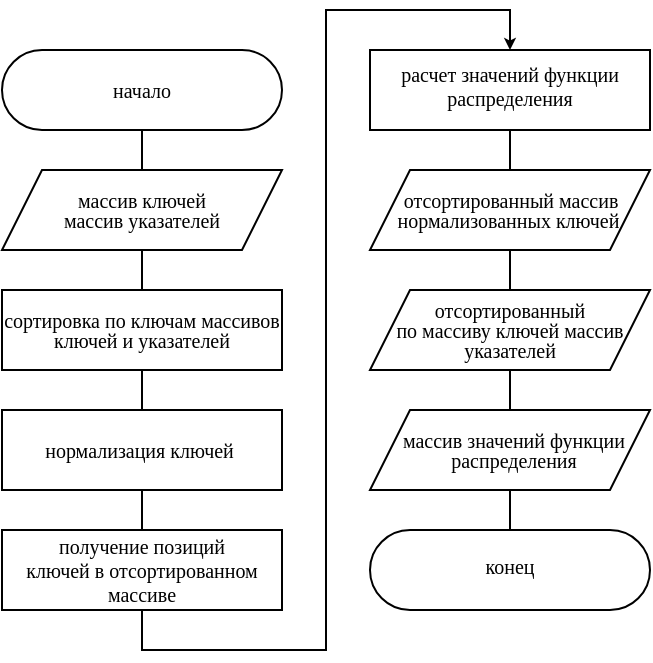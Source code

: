 <mxfile version="21.3.2" type="device" pages="2">
  <diagram name="preproccess" id="jwiidm4DIPSTOce-7mO-">
    <mxGraphModel dx="425" dy="239" grid="1" gridSize="10" guides="1" tooltips="1" connect="1" arrows="1" fold="1" page="1" pageScale="1" pageWidth="827" pageHeight="1169" math="0" shadow="0">
      <root>
        <mxCell id="0" />
        <mxCell id="1" parent="0" />
        <mxCell id="ZppCSVZ0YjBuH1W84O3f-7" style="edgeStyle=orthogonalEdgeStyle;shape=connector;rounded=0;orthogonalLoop=1;jettySize=auto;html=1;exitX=0.5;exitY=1;exitDx=0;exitDy=0;entryX=0.5;entryY=0;entryDx=0;entryDy=0;labelBackgroundColor=default;strokeColor=default;fontFamily=Helvetica;fontSize=11;fontColor=default;endArrow=none;endSize=3;endFill=0;" edge="1" parent="1" source="sfo-9FRve0nYETZtBnpz-1" target="ZppCSVZ0YjBuH1W84O3f-6">
          <mxGeometry relative="1" as="geometry" />
        </mxCell>
        <mxCell id="sfo-9FRve0nYETZtBnpz-1" value="&lt;p style=&quot;line-height: 1; font-size: 10px;&quot;&gt;начало&lt;/p&gt;" style="shape=stencil(vZXxboMgEMafhj9dUNwDLG57j9NelRTBIKv27YegWdHq1s3OmJD7Dn/3nZyRsKytoEGSUAk1EvZKkiTHkku7WrHySkp92PkwnmJoGyyMF8+gOeQCfaY1Wp2w4wczIrisUHMzZNkboS92z3CzrFBSWghXsg0yV3kLAy7ts7T3sLH8JYgay6/RoB5NepUk7z/HPj0/Bhw/yG+Indzv7nc/cOg4ftTB7QaOf49lmVXWhptlORSnUqsPebhp5siFKJRQ2oZ+dbVIwuh4bTfTwPDhLRJTulZn/OpydizpJntCgC5WCWOkZ1l9CWMBusTIgqKjgDJ4m22H2CzlPoKet5FWBoaXGlTbtiu4vOo4vm34jo7nhPQPPdN/6fmuU3bTuxgip65Mrp1ZpfGbkfa/hY2qqxtc6UUFp/o/mBM+AQ==);whiteSpace=wrap;html=1;aspect=fixed;fontFamily=Times New Roman;fontSize=10;spacingBottom=0;" parent="1" vertex="1">
          <mxGeometry x="230" y="40" width="140" height="40" as="geometry" />
        </mxCell>
        <mxCell id="sfo-9FRve0nYETZtBnpz-2" value="&lt;p style=&quot;line-height: 1; font-size: 10px;&quot;&gt;нормализация ключей&amp;nbsp;&lt;/p&gt;" style="shape=stencil(tVTRboMwDPyavFYh2T5gYtt/pKlXotIkcrJ1/fuaGKQiBq0mQEjgu3B3Bhyh69SYCEJJb84g9LtQKmKwkBLdEdww9iK5vHBZDbVJEWxm8MegM/sWmEkZwwku7pB7CecbQJc7Vn8I+UZrulPXNnhPIi74NGLueBIzztOz8pfFevvrqIqkf4YM2IdkVKjP52V3r9sIVxvlHcsO6VfPu57wOHG11YdbTbj6v6yuCZn7uXW9N/Z0xPDtD3+G+XJta0MbkEq+Fi+htOyP5Wai6QZvQgw0dmO7PE4PRn/OmPCJd0FnGqZWA8KDN8G7yYLr7IJiPXEoKG99BbgB);whiteSpace=wrap;html=1;aspect=fixed;fontFamily=Times New Roman;fontSize=10;spacingBottom=0;" parent="1" vertex="1">
          <mxGeometry x="230" y="220" width="140" height="40" as="geometry" />
        </mxCell>
        <mxCell id="sfo-9FRve0nYETZtBnpz-5" value="получение позиций ключей в отсортированном массиве" style="shape=stencil(tVTRboMwDPyavFYh2T5gYtt/pKlXotIkcrJ1/fuaGKQiBq0mQEjgu3B3Bhyh69SYCEJJb84g9LtQKmKwkBLdEdww9iK5vHBZDbVJEWxm8MegM/sWmEkZwwku7pB7CecbQJc7Vn8I+UZrulPXNnhPIi74NGLueBIzztOz8pfFevvrqIqkf4YM2IdkVKjP52V3r9sIVxvlHcsO6VfPu57wOHG11YdbTbj6v6yuCZn7uXW9N/Z0xPDtD3+G+XJta0MbkEq+Fi+htOyP5Wai6QZvQgw0dmO7PE4PRn/OmPCJd0FnGqZWA8KDN8G7yYLr7IJiPXEoKG99BbgB);whiteSpace=wrap;html=1;aspect=fixed;fontFamily=Times New Roman;fontSize=10;spacingBottom=0;rounded=0;shadow=0;sketch=0;spacingLeft=11;spacingRight=11;" parent="1" vertex="1">
          <mxGeometry x="230" y="280" width="140" height="40" as="geometry" />
        </mxCell>
        <mxCell id="sfo-9FRve0nYETZtBnpz-10" style="edgeStyle=orthogonalEdgeStyle;shape=connector;rounded=0;orthogonalLoop=1;jettySize=auto;html=1;exitX=0.5;exitY=1;exitDx=0;exitDy=0;entryX=0.5;entryY=0;entryDx=0;entryDy=0;labelBackgroundColor=default;strokeColor=default;fontFamily=Helvetica;fontSize=11;fontColor=default;endArrow=none;endSize=3;endFill=0;" parent="1" source="sfo-9FRve0nYETZtBnpz-2" target="sfo-9FRve0nYETZtBnpz-5" edge="1">
          <mxGeometry relative="1" as="geometry" />
        </mxCell>
        <mxCell id="ZppCSVZ0YjBuH1W84O3f-11" style="edgeStyle=orthogonalEdgeStyle;shape=connector;rounded=0;orthogonalLoop=1;jettySize=auto;html=1;exitX=0.5;exitY=1;exitDx=0;exitDy=0;entryX=0.5;entryY=0;entryDx=0;entryDy=0;labelBackgroundColor=default;strokeColor=default;fontFamily=Helvetica;fontSize=11;fontColor=default;endArrow=none;endSize=3;endFill=0;" edge="1" parent="1" source="sfo-9FRve0nYETZtBnpz-6" target="ZppCSVZ0YjBuH1W84O3f-9">
          <mxGeometry relative="1" as="geometry" />
        </mxCell>
        <mxCell id="sfo-9FRve0nYETZtBnpz-6" value="расчет значений функции распределения" style="shape=stencil(tVTRboMwDPyavFYh2T5gYtt/pKlXotIkcrJ1/fuaGKQiBq0mQEjgu3B3Bhyh69SYCEJJb84g9LtQKmKwkBLdEdww9iK5vHBZDbVJEWxm8MegM/sWmEkZwwku7pB7CecbQJc7Vn8I+UZrulPXNnhPIi74NGLueBIzztOz8pfFevvrqIqkf4YM2IdkVKjP52V3r9sIVxvlHcsO6VfPu57wOHG11YdbTbj6v6yuCZn7uXW9N/Z0xPDtD3+G+XJta0MbkEq+Fi+htOyP5Wai6QZvQgw0dmO7PE4PRn/OmPCJd0FnGqZWA8KDN8G7yYLr7IJiPXEoKG99BbgB);whiteSpace=wrap;html=1;aspect=fixed;fontFamily=Times New Roman;fontSize=10;spacingBottom=4;" parent="1" vertex="1">
          <mxGeometry x="414" y="40" width="140" height="40" as="geometry" />
        </mxCell>
        <mxCell id="sfo-9FRve0nYETZtBnpz-11" style="edgeStyle=orthogonalEdgeStyle;shape=connector;rounded=0;orthogonalLoop=1;jettySize=auto;html=1;exitX=0.5;exitY=1;exitDx=0;exitDy=0;entryX=0.5;entryY=0;entryDx=0;entryDy=0;labelBackgroundColor=default;strokeColor=default;fontFamily=Helvetica;fontSize=11;fontColor=default;endArrow=classic;endSize=3;" parent="1" source="sfo-9FRve0nYETZtBnpz-5" target="sfo-9FRve0nYETZtBnpz-6" edge="1">
          <mxGeometry relative="1" as="geometry" />
        </mxCell>
        <mxCell id="sfo-9FRve0nYETZtBnpz-7" value="&lt;p style=&quot;line-height: 1 ; font-size: 10px&quot;&gt;конец&lt;/p&gt;" style="shape=stencil(vZVhboMwDIVPk59MgbADTGy7h0tdiBoSFLJCb7+QgNZAYesGQwj07PD5mRhBWNaUUCNJqIQKCXslSYLyaK82VHqdUi9bL+NRQ1NjbnzwAprDQaDPNEarM7b8aAYElyVqbvoseyP0xa7pT5blSkoL4Uo2QeYmb2HApX2Wdh42lL8Gqrb8Cg3qwaSPkuT959in533A8U5+Q+zofnO/24FDx/FeG7cZOP49lmU2sjTcLDtAfi60+rBf2j0zJy5EroTSVvq7q0USRodjvZka+g9vlhjTlbrgV5eTbUlX2SMCdL5IGJSeZPU11AJ0gZEFRScBRfA2mxaxnoe7CDreRFoZ6F9qUG3druDypuP4vuEHOp4S0j/0TP+l54d22U3vbIhcdGFy7cwqjd+MtP8trFRdXOBKzyq4qP9/ucAn);whiteSpace=wrap;html=1;aspect=fixed;fontFamily=Times New Roman;fontSize=10;spacingBottom=4;" parent="1" vertex="1">
          <mxGeometry x="414" y="280" width="140" height="40" as="geometry" />
        </mxCell>
        <mxCell id="ZppCSVZ0YjBuH1W84O3f-3" style="edgeStyle=orthogonalEdgeStyle;shape=connector;rounded=0;orthogonalLoop=1;jettySize=auto;html=1;exitX=0.5;exitY=1;exitDx=0;exitDy=0;entryX=0.5;entryY=0;entryDx=0;entryDy=0;labelBackgroundColor=default;strokeColor=default;fontFamily=Helvetica;fontSize=11;fontColor=default;endArrow=none;endSize=3;endFill=0;" edge="1" parent="1" source="ZppCSVZ0YjBuH1W84O3f-1" target="sfo-9FRve0nYETZtBnpz-2">
          <mxGeometry relative="1" as="geometry" />
        </mxCell>
        <mxCell id="ZppCSVZ0YjBuH1W84O3f-1" value="&lt;p style=&quot;line-height: 1; font-size: 10px;&quot;&gt;сортировка по ключам массивов ключей и указателей&lt;/p&gt;" style="shape=stencil(tVTRboMwDPyavFYh2T5gYtt/pKlXotIkcrJ1/fuaGKQiBq0mQEjgu3B3Bhyh69SYCEJJb84g9LtQKmKwkBLdEdww9iK5vHBZDbVJEWxm8MegM/sWmEkZwwku7pB7CecbQJc7Vn8I+UZrulPXNnhPIi74NGLueBIzztOz8pfFevvrqIqkf4YM2IdkVKjP52V3r9sIVxvlHcsO6VfPu57wOHG11YdbTbj6v6yuCZn7uXW9N/Z0xPDtD3+G+XJta0MbkEq+Fi+htOyP5Wai6QZvQgw0dmO7PE4PRn/OmPCJd0FnGqZWA8KDN8G7yYLr7IJiPXEoKG99BbgB);whiteSpace=wrap;html=1;aspect=fixed;fontFamily=Times New Roman;fontSize=10;spacingBottom=0;" vertex="1" parent="1">
          <mxGeometry x="230" y="160" width="140" height="40" as="geometry" />
        </mxCell>
        <mxCell id="ZppCSVZ0YjBuH1W84O3f-8" style="edgeStyle=orthogonalEdgeStyle;shape=connector;rounded=0;orthogonalLoop=1;jettySize=auto;html=1;exitX=0.5;exitY=1;exitDx=0;exitDy=0;entryX=0.5;entryY=0;entryDx=0;entryDy=0;labelBackgroundColor=default;strokeColor=default;fontFamily=Helvetica;fontSize=11;fontColor=default;endArrow=none;endSize=3;endFill=0;" edge="1" parent="1" source="ZppCSVZ0YjBuH1W84O3f-6" target="ZppCSVZ0YjBuH1W84O3f-1">
          <mxGeometry relative="1" as="geometry" />
        </mxCell>
        <mxCell id="ZppCSVZ0YjBuH1W84O3f-6" value="&lt;p style=&quot;line-height: 1&quot;&gt;массив ключей&lt;br&gt;массив указателей&lt;/p&gt;" style="shape=stencil(tZRtboQgEIZPw99GYXuAxrb3mMXZShbBAN1tb78jaLvWjzZWjQmZd/CZF0ZgovAVNMh4ZqBGJp4Z5yUEoIG0KgmHLIXXFOZ9DL5BGZJ4AafgqDFlfHD2jFdVhg6hTIVOhTYrXlj2RHPaVxTSGkMQZY0fZO7yBANl6NvsI8G68p+DqCF+jQFdZzKpjL/+HfvwuA8438nvENu739zvduCh43yvxm0GztdjRUHK3M8tiiPI85uz76acNHNSWkurraMwjbEW4yLrnuXFNNAevFGiT9f2gt+rnD5P0+ieoJW5I3zdCP9A/HBxWMFYQ5DaelzYSdJHmxnVmQ5S76zDX1qbrseFqrMTYulRhaimizwKNw==);whiteSpace=wrap;html=1;fontFamily=Times New Roman;fontSize=10;spacingBottom=1;fontColor=default;" vertex="1" parent="1">
          <mxGeometry x="230" y="100" width="140" height="40" as="geometry" />
        </mxCell>
        <mxCell id="ZppCSVZ0YjBuH1W84O3f-15" style="edgeStyle=orthogonalEdgeStyle;shape=connector;rounded=0;orthogonalLoop=1;jettySize=auto;html=1;exitX=0.5;exitY=1;exitDx=0;exitDy=0;entryX=0.5;entryY=0;entryDx=0;entryDy=0;labelBackgroundColor=default;strokeColor=default;fontFamily=Helvetica;fontSize=11;fontColor=default;endArrow=none;endSize=3;endFill=0;" edge="1" parent="1" source="ZppCSVZ0YjBuH1W84O3f-9" target="ZppCSVZ0YjBuH1W84O3f-14">
          <mxGeometry relative="1" as="geometry" />
        </mxCell>
        <mxCell id="ZppCSVZ0YjBuH1W84O3f-9" value="&lt;p style=&quot;line-height: 1&quot;&gt;отсортированный массив нормализованных ключей&amp;nbsp;&lt;br&gt;&lt;/p&gt;" style="shape=stencil(tZRtboQgEIZPw99GYXuAxrb3mMXZShbBAN1tb78jaLvWjzZWjQmZd/CZF0ZgovAVNMh4ZqBGJp4Z5yUEoIG0KgmHLIXXFOZ9DL5BGZJ4AafgqDFlfHD2jFdVhg6hTIVOhTYrXlj2RHPaVxTSGkMQZY0fZO7yBANl6NvsI8G68p+DqCF+jQFdZzKpjL/+HfvwuA8438nvENu739zvduCh43yvxm0GztdjRUHK3M8tiiPI85uz76acNHNSWkurraMwjbEW4yLrnuXFNNAevFGiT9f2gt+rnD5P0+ieoJW5I3zdCP9A/HBxWMFYQ5DaelzYSdJHmxnVmQ5S76zDX1qbrseFqrMTYulRhaimizwKNw==);whiteSpace=wrap;html=1;aspect=fixed;fontFamily=Times New Roman;fontSize=10;spacingBottom=1;fontColor=default;spacingLeft=1;" vertex="1" parent="1">
          <mxGeometry x="414" y="100" width="140" height="40" as="geometry" />
        </mxCell>
        <mxCell id="ZppCSVZ0YjBuH1W84O3f-13" style="edgeStyle=orthogonalEdgeStyle;shape=connector;rounded=0;orthogonalLoop=1;jettySize=auto;html=1;exitX=0.5;exitY=1;exitDx=0;exitDy=0;entryX=0.5;entryY=0;entryDx=0;entryDy=0;labelBackgroundColor=default;strokeColor=default;fontFamily=Helvetica;fontSize=11;fontColor=default;endArrow=none;endSize=3;endFill=0;" edge="1" parent="1" source="ZppCSVZ0YjBuH1W84O3f-10" target="sfo-9FRve0nYETZtBnpz-7">
          <mxGeometry relative="1" as="geometry" />
        </mxCell>
        <mxCell id="ZppCSVZ0YjBuH1W84O3f-10" value="&lt;p style=&quot;line-height: 1&quot;&gt;массив значений функции распределения&lt;br&gt;&lt;/p&gt;" style="shape=stencil(tZRtboQgEIZPw99GYXuAxrb3mMXZShbBAN1tb78jaLvWjzZWjQmZd/CZF0ZgovAVNMh4ZqBGJp4Z5yUEoIG0KgmHLIXXFOZ9DL5BGZJ4AafgqDFlfHD2jFdVhg6hTIVOhTYrXlj2RHPaVxTSGkMQZY0fZO7yBANl6NvsI8G68p+DqCF+jQFdZzKpjL/+HfvwuA8438nvENu739zvduCh43yvxm0GztdjRUHK3M8tiiPI85uz76acNHNSWkurraMwjbEW4yLrnuXFNNAevFGiT9f2gt+rnD5P0+ieoJW5I3zdCP9A/HBxWMFYQ5DaelzYSdJHmxnVmQ5S76zDX1qbrseFqrMTYulRhaimizwKNw==);whiteSpace=wrap;html=1;aspect=fixed;fontFamily=Times New Roman;fontSize=10;spacingBottom=1;fontColor=default;spacingLeft=4;" vertex="1" parent="1">
          <mxGeometry x="414" y="220" width="140" height="40" as="geometry" />
        </mxCell>
        <mxCell id="ZppCSVZ0YjBuH1W84O3f-16" style="edgeStyle=orthogonalEdgeStyle;shape=connector;rounded=0;orthogonalLoop=1;jettySize=auto;html=1;exitX=0.5;exitY=1;exitDx=0;exitDy=0;labelBackgroundColor=default;strokeColor=default;fontFamily=Helvetica;fontSize=11;fontColor=default;endArrow=none;endSize=3;endFill=0;" edge="1" parent="1" source="ZppCSVZ0YjBuH1W84O3f-14" target="ZppCSVZ0YjBuH1W84O3f-10">
          <mxGeometry relative="1" as="geometry" />
        </mxCell>
        <mxCell id="ZppCSVZ0YjBuH1W84O3f-14" value="&lt;p style=&quot;line-height: 1&quot;&gt;отсортированный&lt;br&gt;по массиву ключей массив указателей&lt;/p&gt;" style="shape=stencil(tZRtboQgEIZPw99GYXuAxrb3mMXZShbBAN1tb78jaLvWjzZWjQmZd/CZF0ZgovAVNMh4ZqBGJp4Z5yUEoIG0KgmHLIXXFOZ9DL5BGZJ4AafgqDFlfHD2jFdVhg6hTIVOhTYrXlj2RHPaVxTSGkMQZY0fZO7yBANl6NvsI8G68p+DqCF+jQFdZzKpjL/+HfvwuA8438nvENu739zvduCh43yvxm0GztdjRUHK3M8tiiPI85uz76acNHNSWkurraMwjbEW4yLrnuXFNNAevFGiT9f2gt+rnD5P0+ieoJW5I3zdCP9A/HBxWMFYQ5DaelzYSdJHmxnVmQ5S76zDX1qbrseFqrMTYulRhaimizwKNw==);whiteSpace=wrap;html=1;aspect=fixed;fontFamily=Times New Roman;fontSize=10;spacingBottom=1;fontColor=default;spacingLeft=0;" vertex="1" parent="1">
          <mxGeometry x="414" y="160" width="140" height="40" as="geometry" />
        </mxCell>
      </root>
    </mxGraphModel>
  </diagram>
  <diagram id="WAtPzyHAHzRMGXs10370" name="Страница 2">
    <mxGraphModel dx="850" dy="477" grid="1" gridSize="10" guides="1" tooltips="1" connect="0" arrows="1" fold="1" page="1" pageScale="1" pageWidth="827" pageHeight="1169" math="0" shadow="0">
      <root>
        <mxCell id="0" />
        <mxCell id="1" parent="0" />
        <mxCell id="dgN2paUdHkWODvteTCJG-1" value="&lt;font face=&quot;Courier New&quot; style=&quot;font-size: 16px;&quot;&gt;&lt;b&gt;Индекс&lt;/b&gt;&lt;/font&gt;" style="swimlane;childLayout=stackLayout;horizontal=1;startSize=50;horizontalStack=0;rounded=0;fontSize=14;fontStyle=0;strokeWidth=2;resizeParent=0;resizeLast=1;shadow=0;dashed=0;align=center;arcSize=4;whiteSpace=wrap;html=1;fillColor=none;swimlaneLine=1;" vertex="1" parent="1">
          <mxGeometry x="220" y="100" width="340" height="170" as="geometry" />
        </mxCell>
        <mxCell id="dgN2paUdHkWODvteTCJG-2" value="&lt;font style=&quot;font-size: 16px;&quot;&gt;&lt;font style=&quot;&quot; face=&quot;Courier New&quot;&gt;- model&amp;nbsp; &amp;nbsp; : модель нейронной сети&lt;br&gt;- keys&amp;nbsp; &amp;nbsp; &amp;nbsp;: массив целых чисел&lt;br&gt;- data&amp;nbsp; &amp;nbsp; &amp;nbsp;: массив указателей&lt;br&gt;- max_err&amp;nbsp; : целое число&lt;br&gt;- mean_err : целое число&lt;/font&gt;&lt;b style=&quot;font-family: &amp;quot;Courier New&amp;quot;;&quot;&gt;&lt;br&gt;&lt;/b&gt;&lt;/font&gt;" style="align=left;strokeColor=none;fillColor=none;spacingLeft=4;fontSize=12;verticalAlign=top;resizable=0;rotatable=0;part=1;html=1;" vertex="1" parent="dgN2paUdHkWODvteTCJG-1">
          <mxGeometry y="50" width="340" height="120" as="geometry" />
        </mxCell>
      </root>
    </mxGraphModel>
  </diagram>
</mxfile>
